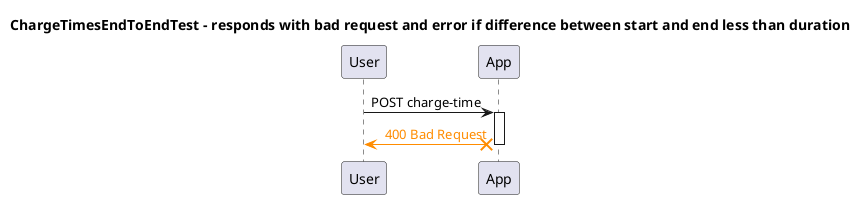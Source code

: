 @startuml
title ChargeTimesEndToEndTest - responds with bad request and error if difference between start and end less than duration
participant "User"
participant "App"
"User" -> "App": POST charge-time
activate "App"

"App" X-[#DarkOrange]> "User": <color:DarkOrange> 400 Bad Request
deactivate "App"
@enduml